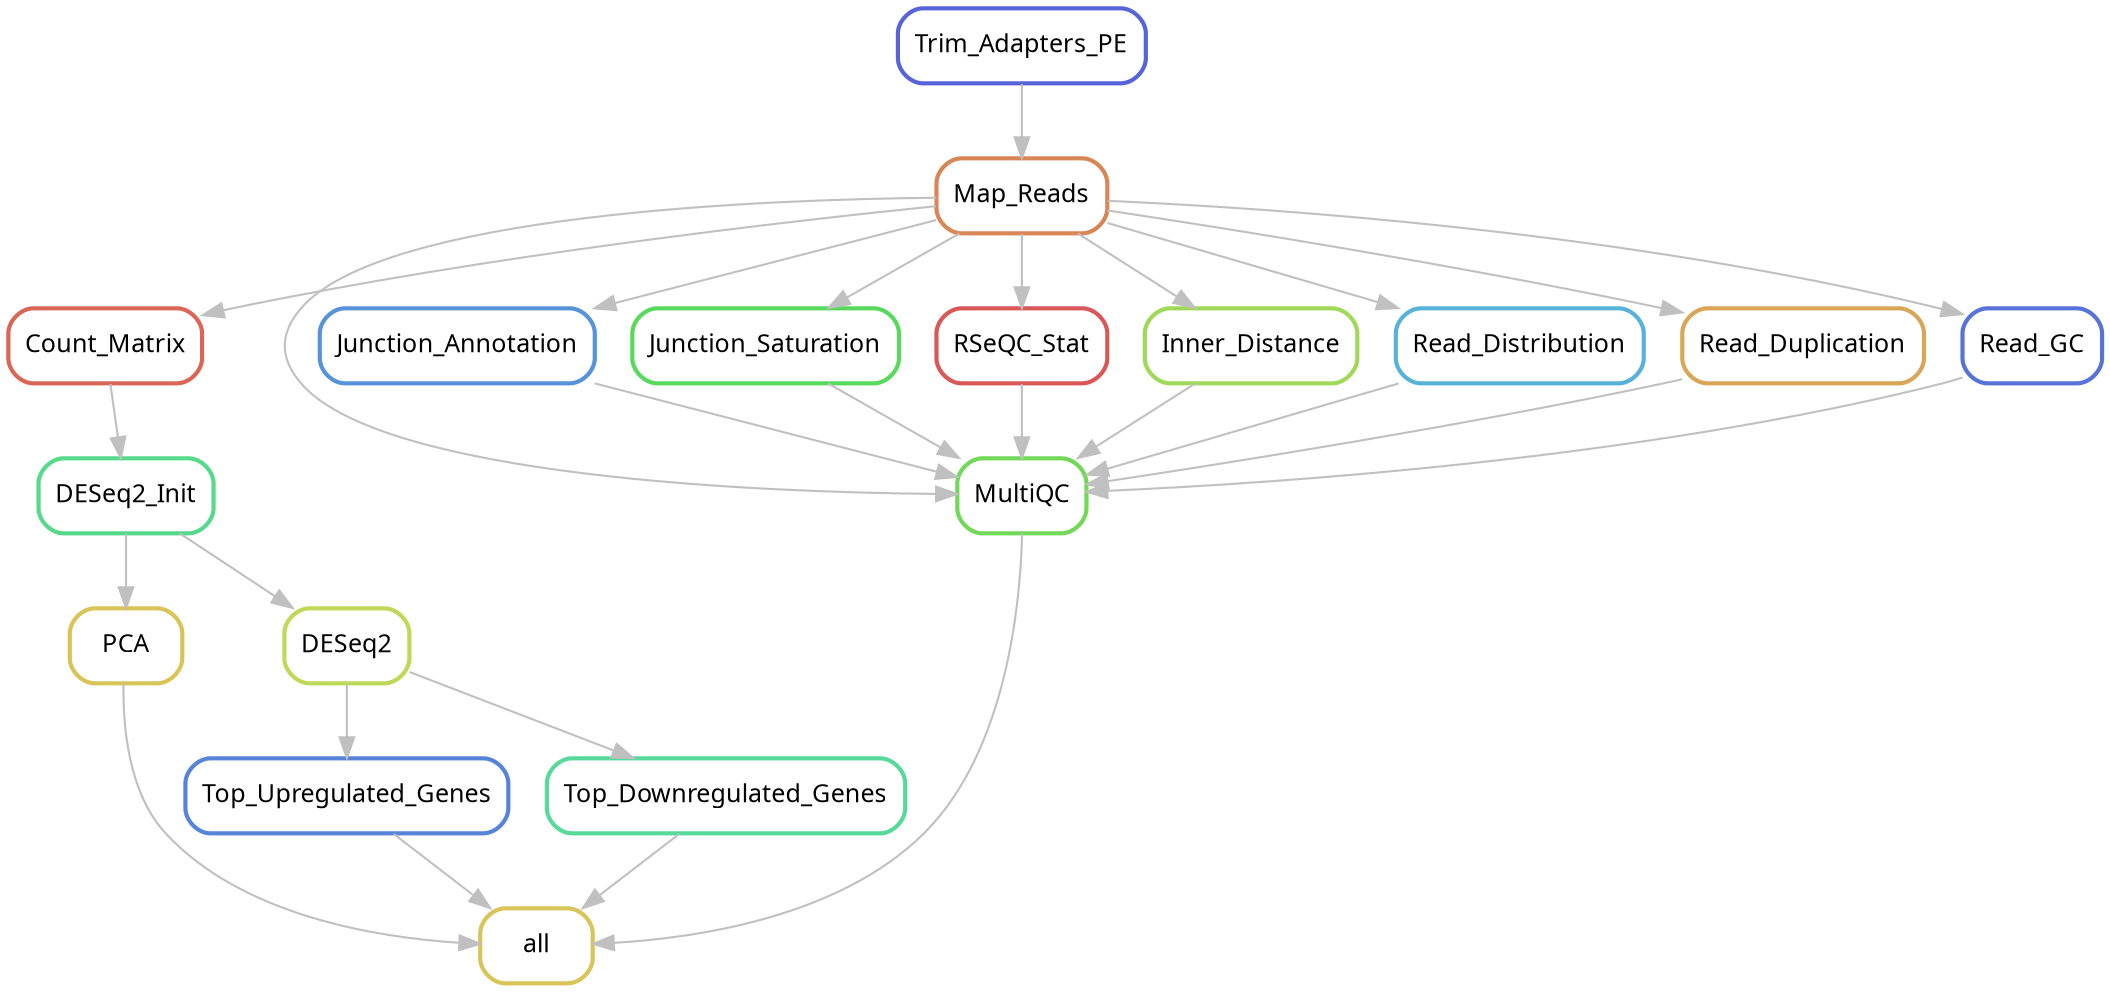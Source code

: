 digraph snakemake_dag {
    graph[bgcolor="transparent", margin=0];
    node[shape=box, style=rounded, fontname="Roboto-Regular", fontsize=12, penwidth=2];
    edge[penwidth=1, color=grey];
	0[label = "all", color = "0.14 0.6 0.85", style="rounded"];
	1[label = "PCA", color = "0.14 0.6 0.85", style="rounded"];
	2[label = "DESeq2_Init", color = "0.40 0.6 0.85", style="rounded"];
	3[label = "Count_Matrix", color = "0.02 0.6 0.85", style="rounded"];
	4[label = "Map_Reads", color = "0.06 0.6 0.85", style="rounded"];
	5[label = "Trim_Adapters_PE", color = "0.65 0.6 0.85", style="rounded"];
	6[label = "MultiQC", color = "0.30 0.6 0.85", style="rounded"];
	7[label = "Junction_Annotation", color = "0.59 0.6 0.85", style="rounded"];
	8[label = "Junction_Saturation", color = "0.34 0.6 0.85", style="rounded"];
	9[label = "RSeQC_Stat", color = "0.00 0.6 0.85", style="rounded"];
	10[label = "Inner_Distance", color = "0.24 0.6 0.85", style="rounded"];
	11[label = "Read_Distribution", color = "0.55 0.6 0.85", style="rounded"];
	12[label = "Read_Duplication", color = "0.10 0.6 0.85", style="rounded"];
	13[label = "Read_GC", color = "0.63 0.6 0.85", style="rounded"];
	14[label = "Top_Upregulated_Genes", color = "0.61 0.6 0.85", style="rounded"];
	15[label = "DESeq2", color = "0.20 0.6 0.85", style="rounded"];
	16[label = "Top_Downregulated_Genes", color = "0.42 0.6 0.85", style="rounded"];
	14 -> 0
	16 -> 0
	6 -> 0
	1 -> 0
	2 -> 1
	3 -> 2
	4 -> 3
	5 -> 4
	7 -> 6
	12 -> 6
	9 -> 6
	11 -> 6
	8 -> 6
	4 -> 6
	10 -> 6
	13 -> 6
	4 -> 7
	4 -> 8
	4 -> 9
	4 -> 10
	4 -> 11
	4 -> 12
	4 -> 13
	15 -> 14
	2 -> 15
	15 -> 16
}            
